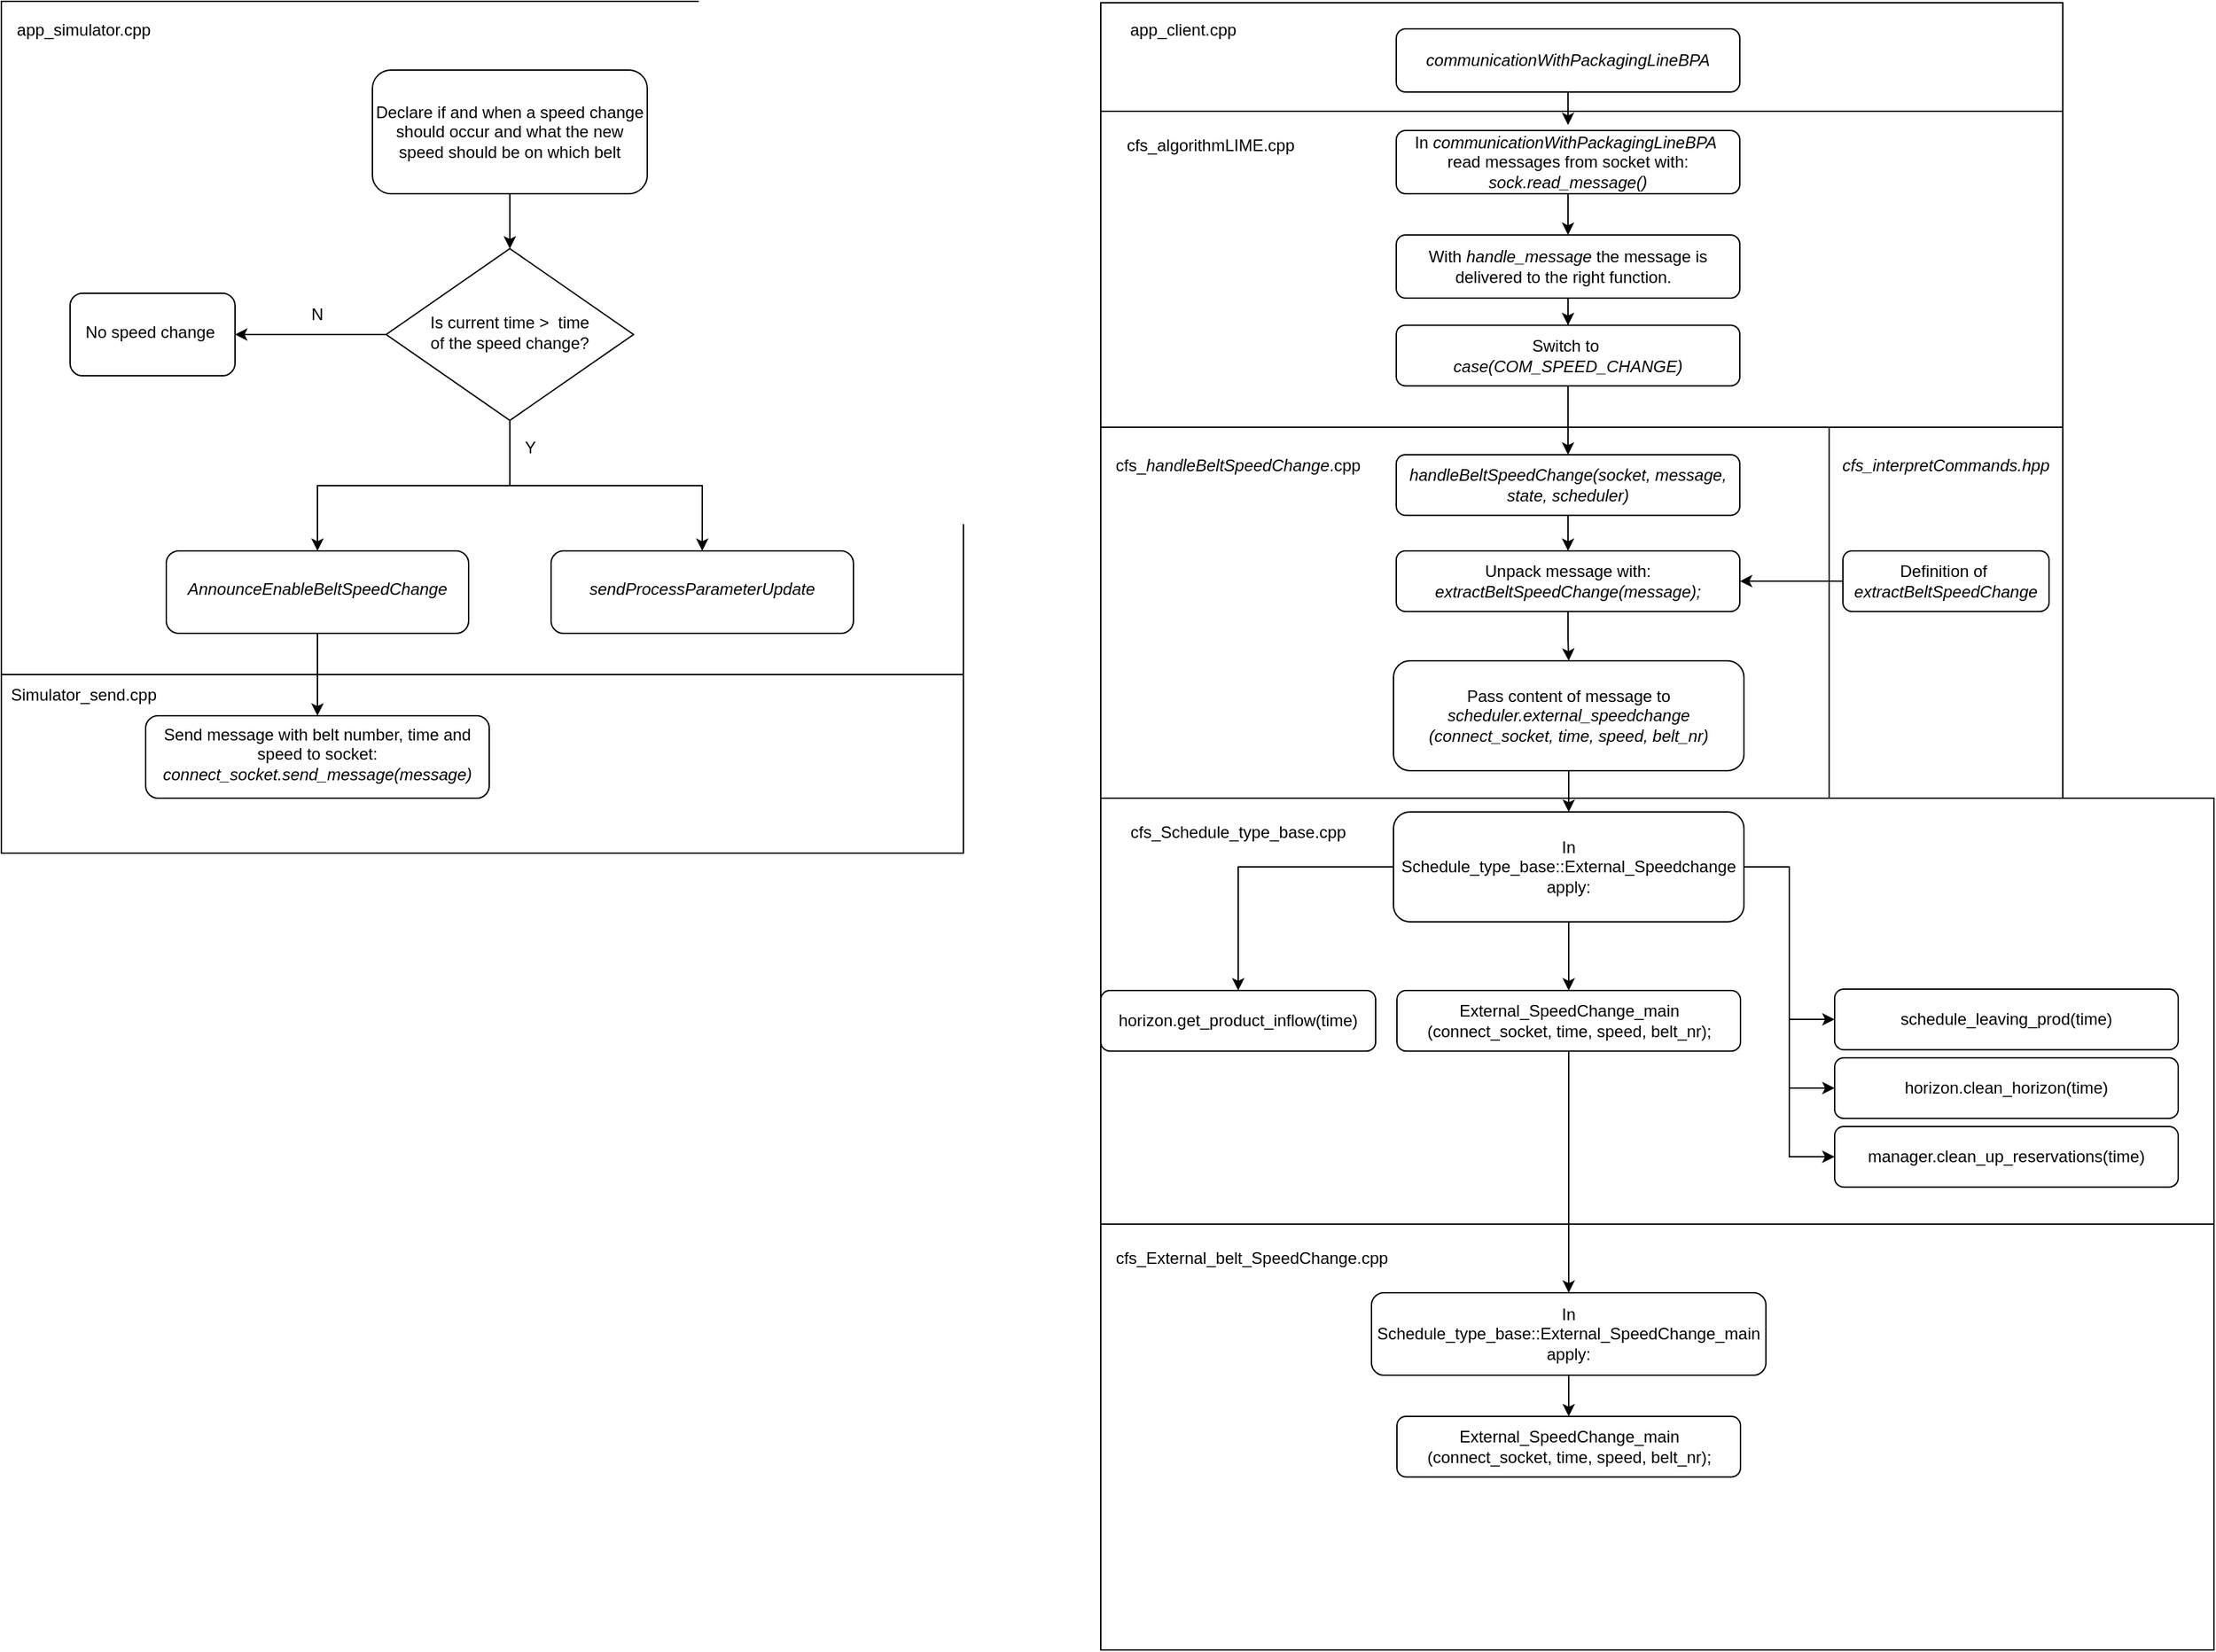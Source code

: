 <mxfile version="18.0.0" type="github">
  <diagram id="C5RBs43oDa-KdzZeNtuy" name="Page-1">
    <mxGraphModel dx="1673" dy="934" grid="1" gridSize="10" guides="1" tooltips="1" connect="1" arrows="1" fold="1" page="1" pageScale="1" pageWidth="3300" pageHeight="4681" math="0" shadow="0">
      <root>
        <mxCell id="WIyWlLk6GJQsqaUBKTNV-0" />
        <mxCell id="WIyWlLk6GJQsqaUBKTNV-1" parent="WIyWlLk6GJQsqaUBKTNV-0" />
        <mxCell id="EYBe7RXyCbwJ-zNvKkWg-32" value="" style="whiteSpace=wrap;html=1;fillColor=none;container=1;" vertex="1" parent="WIyWlLk6GJQsqaUBKTNV-1">
          <mxGeometry x="1310" y="160" width="700" height="230" as="geometry" />
        </mxCell>
        <mxCell id="EYBe7RXyCbwJ-zNvKkWg-35" value="Switch to&amp;nbsp;&lt;br&gt;&amp;nbsp;&lt;i&gt;case(COM_SPEED_CHANGE)&lt;/i&gt;&amp;nbsp;" style="rounded=1;whiteSpace=wrap;html=1;fontSize=12;glass=0;strokeWidth=1;shadow=0;" vertex="1" parent="EYBe7RXyCbwJ-zNvKkWg-32">
          <mxGeometry x="215" y="155.729" width="250" height="44.083" as="geometry" />
        </mxCell>
        <mxCell id="EYBe7RXyCbwJ-zNvKkWg-67" value="" style="whiteSpace=wrap;html=1;fillColor=none;container=1;" vertex="1" parent="WIyWlLk6GJQsqaUBKTNV-1">
          <mxGeometry x="1310" y="660" width="810" height="310" as="geometry" />
        </mxCell>
        <mxCell id="EYBe7RXyCbwJ-zNvKkWg-55" value="In Schedule_type_base::External_Speedchange&lt;br&gt;apply:" style="rounded=1;whiteSpace=wrap;html=1;fontSize=12;glass=0;strokeWidth=1;shadow=0;" vertex="1" parent="EYBe7RXyCbwJ-zNvKkWg-67">
          <mxGeometry x="213" y="10" width="255" height="80" as="geometry" />
        </mxCell>
        <mxCell id="EYBe7RXyCbwJ-zNvKkWg-57" value="External_SpeedChange_main&lt;br&gt;(connect_socket, time, speed, belt_nr);" style="rounded=1;whiteSpace=wrap;html=1;fontSize=12;glass=0;strokeWidth=1;shadow=0;" vertex="1" parent="EYBe7RXyCbwJ-zNvKkWg-67">
          <mxGeometry x="215.5" y="139.999" width="250" height="44.083" as="geometry" />
        </mxCell>
        <mxCell id="EYBe7RXyCbwJ-zNvKkWg-62" value="" style="edgeStyle=orthogonalEdgeStyle;rounded=0;orthogonalLoop=1;jettySize=auto;html=1;" edge="1" parent="EYBe7RXyCbwJ-zNvKkWg-67" source="EYBe7RXyCbwJ-zNvKkWg-55" target="EYBe7RXyCbwJ-zNvKkWg-57">
          <mxGeometry relative="1" as="geometry" />
        </mxCell>
        <mxCell id="EYBe7RXyCbwJ-zNvKkWg-72" value="cfs_Schedule_type_base.cpp" style="text;html=1;strokeColor=none;fillColor=none;align=center;verticalAlign=middle;whiteSpace=wrap;rounded=0;" vertex="1" parent="EYBe7RXyCbwJ-zNvKkWg-67">
          <mxGeometry x="70" y="10" width="60" height="30" as="geometry" />
        </mxCell>
        <mxCell id="EYBe7RXyCbwJ-zNvKkWg-19" value="" style="whiteSpace=wrap;html=1;fillColor=none;" vertex="1" parent="WIyWlLk6GJQsqaUBKTNV-1">
          <mxGeometry x="510" y="80" width="700" height="490" as="geometry" />
        </mxCell>
        <mxCell id="EYBe7RXyCbwJ-zNvKkWg-10" value="" style="edgeStyle=orthogonalEdgeStyle;rounded=0;orthogonalLoop=1;jettySize=auto;html=1;" edge="1" parent="WIyWlLk6GJQsqaUBKTNV-1" source="EYBe7RXyCbwJ-zNvKkWg-8" target="EYBe7RXyCbwJ-zNvKkWg-9">
          <mxGeometry relative="1" as="geometry" />
        </mxCell>
        <mxCell id="EYBe7RXyCbwJ-zNvKkWg-8" value="Declare if and when a speed change should occur and what the new speed should be on which belt" style="rounded=1;whiteSpace=wrap;html=1;fontSize=12;glass=0;strokeWidth=1;shadow=0;" vertex="1" parent="WIyWlLk6GJQsqaUBKTNV-1">
          <mxGeometry x="780" y="130" width="200" height="90" as="geometry" />
        </mxCell>
        <mxCell id="EYBe7RXyCbwJ-zNvKkWg-12" value="" style="edgeStyle=orthogonalEdgeStyle;rounded=0;orthogonalLoop=1;jettySize=auto;html=1;" edge="1" parent="WIyWlLk6GJQsqaUBKTNV-1" source="EYBe7RXyCbwJ-zNvKkWg-9" target="EYBe7RXyCbwJ-zNvKkWg-11">
          <mxGeometry relative="1" as="geometry" />
        </mxCell>
        <mxCell id="EYBe7RXyCbwJ-zNvKkWg-14" value="" style="edgeStyle=orthogonalEdgeStyle;rounded=0;orthogonalLoop=1;jettySize=auto;html=1;" edge="1" parent="WIyWlLk6GJQsqaUBKTNV-1" source="EYBe7RXyCbwJ-zNvKkWg-9" target="EYBe7RXyCbwJ-zNvKkWg-13">
          <mxGeometry relative="1" as="geometry" />
        </mxCell>
        <mxCell id="EYBe7RXyCbwJ-zNvKkWg-16" style="edgeStyle=orthogonalEdgeStyle;rounded=0;orthogonalLoop=1;jettySize=auto;html=1;" edge="1" parent="WIyWlLk6GJQsqaUBKTNV-1" source="EYBe7RXyCbwJ-zNvKkWg-9" target="EYBe7RXyCbwJ-zNvKkWg-15">
          <mxGeometry relative="1" as="geometry" />
        </mxCell>
        <mxCell id="EYBe7RXyCbwJ-zNvKkWg-9" value="Is current time &amp;gt;&amp;nbsp; time &lt;br&gt;of the speed change?" style="rhombus;whiteSpace=wrap;html=1;shadow=0;fontFamily=Helvetica;fontSize=12;align=center;strokeWidth=1;spacing=6;spacingTop=-4;" vertex="1" parent="WIyWlLk6GJQsqaUBKTNV-1">
          <mxGeometry x="790" y="260" width="180" height="125" as="geometry" />
        </mxCell>
        <mxCell id="EYBe7RXyCbwJ-zNvKkWg-11" value="No speed change&amp;nbsp;" style="rounded=1;whiteSpace=wrap;html=1;shadow=0;strokeWidth=1;spacing=6;spacingTop=-4;" vertex="1" parent="WIyWlLk6GJQsqaUBKTNV-1">
          <mxGeometry x="560" y="292.5" width="120" height="60" as="geometry" />
        </mxCell>
        <mxCell id="EYBe7RXyCbwJ-zNvKkWg-18" value="" style="edgeStyle=orthogonalEdgeStyle;rounded=0;orthogonalLoop=1;jettySize=auto;html=1;" edge="1" parent="WIyWlLk6GJQsqaUBKTNV-1" source="EYBe7RXyCbwJ-zNvKkWg-13" target="EYBe7RXyCbwJ-zNvKkWg-17">
          <mxGeometry relative="1" as="geometry" />
        </mxCell>
        <mxCell id="EYBe7RXyCbwJ-zNvKkWg-13" value="&lt;i&gt;AnnounceEnableBeltSpeedChange&lt;/i&gt;" style="rounded=1;whiteSpace=wrap;html=1;shadow=0;strokeWidth=1;spacing=6;spacingTop=-4;" vertex="1" parent="WIyWlLk6GJQsqaUBKTNV-1">
          <mxGeometry x="630" y="480" width="220" height="60" as="geometry" />
        </mxCell>
        <mxCell id="EYBe7RXyCbwJ-zNvKkWg-15" value="&lt;i&gt;sendProcessParameterUpdate&lt;/i&gt;" style="rounded=1;whiteSpace=wrap;html=1;shadow=0;strokeWidth=1;spacing=6;spacingTop=-4;" vertex="1" parent="WIyWlLk6GJQsqaUBKTNV-1">
          <mxGeometry x="910" y="480" width="220" height="60" as="geometry" />
        </mxCell>
        <mxCell id="EYBe7RXyCbwJ-zNvKkWg-17" value="Send message with belt number, time and speed to socket:&lt;br&gt;&lt;i&gt;connect_socket.send_message(message)&lt;/i&gt;" style="rounded=1;whiteSpace=wrap;html=1;shadow=0;strokeWidth=1;spacing=6;spacingTop=-4;" vertex="1" parent="WIyWlLk6GJQsqaUBKTNV-1">
          <mxGeometry x="615" y="600" width="250" height="60" as="geometry" />
        </mxCell>
        <mxCell id="EYBe7RXyCbwJ-zNvKkWg-21" value="app_simulator.cpp" style="text;html=1;strokeColor=none;fillColor=none;align=center;verticalAlign=middle;whiteSpace=wrap;rounded=0;" vertex="1" parent="WIyWlLk6GJQsqaUBKTNV-1">
          <mxGeometry x="540" y="86" width="60" height="30" as="geometry" />
        </mxCell>
        <mxCell id="EYBe7RXyCbwJ-zNvKkWg-23" value="" style="whiteSpace=wrap;html=1;fillColor=none;" vertex="1" parent="WIyWlLk6GJQsqaUBKTNV-1">
          <mxGeometry x="510" y="570" width="700" height="130" as="geometry" />
        </mxCell>
        <mxCell id="EYBe7RXyCbwJ-zNvKkWg-24" value="Simulator_send.cpp" style="text;html=1;strokeColor=none;fillColor=none;align=center;verticalAlign=middle;whiteSpace=wrap;rounded=0;" vertex="1" parent="WIyWlLk6GJQsqaUBKTNV-1">
          <mxGeometry x="540" y="570" width="60" height="30" as="geometry" />
        </mxCell>
        <mxCell id="EYBe7RXyCbwJ-zNvKkWg-25" value="Y" style="text;html=1;strokeColor=none;fillColor=none;align=center;verticalAlign=middle;whiteSpace=wrap;rounded=0;" vertex="1" parent="WIyWlLk6GJQsqaUBKTNV-1">
          <mxGeometry x="865" y="390" width="60" height="30" as="geometry" />
        </mxCell>
        <mxCell id="EYBe7RXyCbwJ-zNvKkWg-26" value="N" style="text;html=1;strokeColor=none;fillColor=none;align=center;verticalAlign=middle;whiteSpace=wrap;rounded=0;" vertex="1" parent="WIyWlLk6GJQsqaUBKTNV-1">
          <mxGeometry x="710" y="292.5" width="60" height="30" as="geometry" />
        </mxCell>
        <mxCell id="EYBe7RXyCbwJ-zNvKkWg-27" value="" style="whiteSpace=wrap;html=1;fillColor=none;" vertex="1" parent="WIyWlLk6GJQsqaUBKTNV-1">
          <mxGeometry x="1310" y="81" width="700" height="79" as="geometry" />
        </mxCell>
        <mxCell id="EYBe7RXyCbwJ-zNvKkWg-28" value="app_client.cpp" style="text;html=1;strokeColor=none;fillColor=none;align=center;verticalAlign=middle;whiteSpace=wrap;rounded=0;" vertex="1" parent="WIyWlLk6GJQsqaUBKTNV-1">
          <mxGeometry x="1340" y="86" width="60" height="30" as="geometry" />
        </mxCell>
        <mxCell id="EYBe7RXyCbwJ-zNvKkWg-40" style="edgeStyle=orthogonalEdgeStyle;rounded=0;orthogonalLoop=1;jettySize=auto;html=1;entryX=0.5;entryY=0;entryDx=0;entryDy=0;" edge="1" parent="WIyWlLk6GJQsqaUBKTNV-1" source="EYBe7RXyCbwJ-zNvKkWg-29" target="EYBe7RXyCbwJ-zNvKkWg-30">
          <mxGeometry relative="1" as="geometry" />
        </mxCell>
        <mxCell id="EYBe7RXyCbwJ-zNvKkWg-29" value="In&amp;nbsp;&lt;i&gt;communicationWithPackagingLineBPA&amp;nbsp;&lt;/i&gt;&lt;br&gt;read messages from socket with:&lt;br&gt;&lt;i&gt;sock.read_message()&lt;/i&gt;" style="rounded=1;whiteSpace=wrap;html=1;fontSize=12;glass=0;strokeWidth=1;shadow=0;" vertex="1" parent="WIyWlLk6GJQsqaUBKTNV-1">
          <mxGeometry x="1525" y="174" width="250" height="46" as="geometry" />
        </mxCell>
        <mxCell id="EYBe7RXyCbwJ-zNvKkWg-41" style="edgeStyle=orthogonalEdgeStyle;rounded=0;orthogonalLoop=1;jettySize=auto;html=1;" edge="1" parent="WIyWlLk6GJQsqaUBKTNV-1" source="EYBe7RXyCbwJ-zNvKkWg-30" target="EYBe7RXyCbwJ-zNvKkWg-35">
          <mxGeometry relative="1" as="geometry" />
        </mxCell>
        <mxCell id="EYBe7RXyCbwJ-zNvKkWg-30" value="With &lt;i&gt;handle_message &lt;/i&gt;the message is delivered to the right function.&amp;nbsp;&amp;nbsp;" style="rounded=1;whiteSpace=wrap;html=1;fontSize=12;glass=0;strokeWidth=1;shadow=0;" vertex="1" parent="WIyWlLk6GJQsqaUBKTNV-1">
          <mxGeometry x="1525" y="250" width="250" height="46" as="geometry" />
        </mxCell>
        <mxCell id="EYBe7RXyCbwJ-zNvKkWg-38" value="" style="edgeStyle=orthogonalEdgeStyle;rounded=0;orthogonalLoop=1;jettySize=auto;html=1;" edge="1" parent="WIyWlLk6GJQsqaUBKTNV-1" source="EYBe7RXyCbwJ-zNvKkWg-31">
          <mxGeometry relative="1" as="geometry">
            <mxPoint x="1650" y="170" as="targetPoint" />
          </mxGeometry>
        </mxCell>
        <mxCell id="EYBe7RXyCbwJ-zNvKkWg-31" value="&lt;i&gt;communicationWithPackagingLineBPA&lt;/i&gt;" style="rounded=1;whiteSpace=wrap;html=1;fontSize=12;glass=0;strokeWidth=1;shadow=0;" vertex="1" parent="WIyWlLk6GJQsqaUBKTNV-1">
          <mxGeometry x="1525" y="100" width="250" height="46" as="geometry" />
        </mxCell>
        <mxCell id="EYBe7RXyCbwJ-zNvKkWg-33" value="cfs_algorithmLIME.cpp" style="text;html=1;strokeColor=none;fillColor=none;align=center;verticalAlign=middle;whiteSpace=wrap;rounded=0;" vertex="1" parent="WIyWlLk6GJQsqaUBKTNV-1">
          <mxGeometry x="1360" y="170" width="60" height="30" as="geometry" />
        </mxCell>
        <mxCell id="EYBe7RXyCbwJ-zNvKkWg-34" value="" style="whiteSpace=wrap;html=1;fillColor=none;" vertex="1" parent="WIyWlLk6GJQsqaUBKTNV-1">
          <mxGeometry x="1310" y="390" width="530" height="270" as="geometry" />
        </mxCell>
        <mxCell id="EYBe7RXyCbwJ-zNvKkWg-52" value="" style="edgeStyle=orthogonalEdgeStyle;rounded=0;orthogonalLoop=1;jettySize=auto;html=1;" edge="1" parent="WIyWlLk6GJQsqaUBKTNV-1" source="EYBe7RXyCbwJ-zNvKkWg-37" target="EYBe7RXyCbwJ-zNvKkWg-47">
          <mxGeometry relative="1" as="geometry" />
        </mxCell>
        <mxCell id="EYBe7RXyCbwJ-zNvKkWg-37" value="&lt;i&gt;handleBeltSpeedChange(socket, message, state, scheduler)&lt;/i&gt;" style="rounded=1;whiteSpace=wrap;html=1;fontSize=12;glass=0;strokeWidth=1;shadow=0;" vertex="1" parent="WIyWlLk6GJQsqaUBKTNV-1">
          <mxGeometry x="1525" y="409.999" width="250" height="44.083" as="geometry" />
        </mxCell>
        <mxCell id="EYBe7RXyCbwJ-zNvKkWg-42" style="edgeStyle=orthogonalEdgeStyle;rounded=0;orthogonalLoop=1;jettySize=auto;html=1;entryX=0.5;entryY=0;entryDx=0;entryDy=0;" edge="1" parent="WIyWlLk6GJQsqaUBKTNV-1" source="EYBe7RXyCbwJ-zNvKkWg-35" target="EYBe7RXyCbwJ-zNvKkWg-37">
          <mxGeometry relative="1" as="geometry" />
        </mxCell>
        <mxCell id="EYBe7RXyCbwJ-zNvKkWg-43" value="cfs_&lt;i&gt;handleBeltSpeedChange&lt;/i&gt;.cpp" style="text;html=1;strokeColor=none;fillColor=none;align=center;verticalAlign=middle;whiteSpace=wrap;rounded=0;" vertex="1" parent="WIyWlLk6GJQsqaUBKTNV-1">
          <mxGeometry x="1380" y="403" width="60" height="30" as="geometry" />
        </mxCell>
        <mxCell id="EYBe7RXyCbwJ-zNvKkWg-70" value="" style="edgeStyle=orthogonalEdgeStyle;rounded=0;orthogonalLoop=1;jettySize=auto;html=1;" edge="1" parent="WIyWlLk6GJQsqaUBKTNV-1" source="EYBe7RXyCbwJ-zNvKkWg-47" target="EYBe7RXyCbwJ-zNvKkWg-54">
          <mxGeometry relative="1" as="geometry" />
        </mxCell>
        <mxCell id="EYBe7RXyCbwJ-zNvKkWg-47" value="Unpack message with:&lt;i&gt; extractBeltSpeedChange(message);&lt;/i&gt;" style="rounded=1;whiteSpace=wrap;html=1;fontSize=12;glass=0;strokeWidth=1;shadow=0;" vertex="1" parent="WIyWlLk6GJQsqaUBKTNV-1">
          <mxGeometry x="1525" y="479.999" width="250" height="44.083" as="geometry" />
        </mxCell>
        <mxCell id="EYBe7RXyCbwJ-zNvKkWg-48" value="" style="whiteSpace=wrap;html=1;fillColor=none;" vertex="1" parent="WIyWlLk6GJQsqaUBKTNV-1">
          <mxGeometry x="1840" y="390" width="170" height="270" as="geometry" />
        </mxCell>
        <mxCell id="EYBe7RXyCbwJ-zNvKkWg-49" value="&lt;i&gt;cfs_interpretCommands.hpp&lt;/i&gt;" style="text;html=1;strokeColor=none;fillColor=none;align=center;verticalAlign=middle;whiteSpace=wrap;rounded=0;" vertex="1" parent="WIyWlLk6GJQsqaUBKTNV-1">
          <mxGeometry x="1895" y="403" width="60" height="30" as="geometry" />
        </mxCell>
        <mxCell id="EYBe7RXyCbwJ-zNvKkWg-51" value="" style="edgeStyle=orthogonalEdgeStyle;rounded=0;orthogonalLoop=1;jettySize=auto;html=1;" edge="1" parent="WIyWlLk6GJQsqaUBKTNV-1" source="EYBe7RXyCbwJ-zNvKkWg-50" target="EYBe7RXyCbwJ-zNvKkWg-47">
          <mxGeometry relative="1" as="geometry" />
        </mxCell>
        <mxCell id="EYBe7RXyCbwJ-zNvKkWg-50" value="Definition of&amp;nbsp;&lt;br&gt;&lt;i&gt;extractBeltSpeedChange&lt;/i&gt;" style="rounded=1;whiteSpace=wrap;html=1;fontSize=12;glass=0;strokeWidth=1;shadow=0;" vertex="1" parent="WIyWlLk6GJQsqaUBKTNV-1">
          <mxGeometry x="1850" y="480" width="150" height="44.08" as="geometry" />
        </mxCell>
        <mxCell id="EYBe7RXyCbwJ-zNvKkWg-71" value="" style="edgeStyle=orthogonalEdgeStyle;rounded=0;orthogonalLoop=1;jettySize=auto;html=1;" edge="1" parent="WIyWlLk6GJQsqaUBKTNV-1" source="EYBe7RXyCbwJ-zNvKkWg-54" target="EYBe7RXyCbwJ-zNvKkWg-55">
          <mxGeometry relative="1" as="geometry" />
        </mxCell>
        <mxCell id="EYBe7RXyCbwJ-zNvKkWg-54" value="Pass content of message to &lt;i&gt;scheduler.external_speedchange&lt;br&gt;(connect_socket, time, speed, belt_nr)&lt;/i&gt;" style="rounded=1;whiteSpace=wrap;html=1;fontSize=12;glass=0;strokeWidth=1;shadow=0;" vertex="1" parent="WIyWlLk6GJQsqaUBKTNV-1">
          <mxGeometry x="1523" y="560" width="255" height="80" as="geometry" />
        </mxCell>
        <mxCell id="EYBe7RXyCbwJ-zNvKkWg-63" style="edgeStyle=orthogonalEdgeStyle;rounded=0;orthogonalLoop=1;jettySize=auto;html=1;" edge="1" parent="WIyWlLk6GJQsqaUBKTNV-1" source="EYBe7RXyCbwJ-zNvKkWg-55" target="EYBe7RXyCbwJ-zNvKkWg-56">
          <mxGeometry relative="1" as="geometry" />
        </mxCell>
        <mxCell id="EYBe7RXyCbwJ-zNvKkWg-64" style="edgeStyle=orthogonalEdgeStyle;rounded=0;orthogonalLoop=1;jettySize=auto;html=1;entryX=0;entryY=0.5;entryDx=0;entryDy=0;" edge="1" parent="WIyWlLk6GJQsqaUBKTNV-1" source="EYBe7RXyCbwJ-zNvKkWg-55" target="EYBe7RXyCbwJ-zNvKkWg-58">
          <mxGeometry relative="1" as="geometry" />
        </mxCell>
        <mxCell id="EYBe7RXyCbwJ-zNvKkWg-65" style="edgeStyle=orthogonalEdgeStyle;rounded=0;orthogonalLoop=1;jettySize=auto;html=1;entryX=0;entryY=0.5;entryDx=0;entryDy=0;" edge="1" parent="WIyWlLk6GJQsqaUBKTNV-1" source="EYBe7RXyCbwJ-zNvKkWg-55" target="EYBe7RXyCbwJ-zNvKkWg-59">
          <mxGeometry relative="1" as="geometry" />
        </mxCell>
        <mxCell id="EYBe7RXyCbwJ-zNvKkWg-66" style="edgeStyle=orthogonalEdgeStyle;rounded=0;orthogonalLoop=1;jettySize=auto;html=1;entryX=0;entryY=0.5;entryDx=0;entryDy=0;" edge="1" parent="WIyWlLk6GJQsqaUBKTNV-1" source="EYBe7RXyCbwJ-zNvKkWg-55" target="EYBe7RXyCbwJ-zNvKkWg-60">
          <mxGeometry relative="1" as="geometry" />
        </mxCell>
        <mxCell id="EYBe7RXyCbwJ-zNvKkWg-56" value="horizon.get_product_inflow(time)" style="rounded=1;whiteSpace=wrap;html=1;fontSize=12;glass=0;strokeWidth=1;shadow=0;" vertex="1" parent="WIyWlLk6GJQsqaUBKTNV-1">
          <mxGeometry x="1310" y="800" width="200" height="44.08" as="geometry" />
        </mxCell>
        <mxCell id="EYBe7RXyCbwJ-zNvKkWg-58" value="schedule_leaving_prod(time)" style="rounded=1;whiteSpace=wrap;html=1;fontSize=12;glass=0;strokeWidth=1;shadow=0;" vertex="1" parent="WIyWlLk6GJQsqaUBKTNV-1">
          <mxGeometry x="1844" y="798.999" width="250" height="44.083" as="geometry" />
        </mxCell>
        <mxCell id="EYBe7RXyCbwJ-zNvKkWg-59" value="horizon.clean_horizon(time)" style="rounded=1;whiteSpace=wrap;html=1;fontSize=12;glass=0;strokeWidth=1;shadow=0;" vertex="1" parent="WIyWlLk6GJQsqaUBKTNV-1">
          <mxGeometry x="1844" y="848.999" width="250" height="44.083" as="geometry" />
        </mxCell>
        <mxCell id="EYBe7RXyCbwJ-zNvKkWg-60" value="manager.clean_up_reservations(time)" style="rounded=1;whiteSpace=wrap;html=1;fontSize=12;glass=0;strokeWidth=1;shadow=0;" vertex="1" parent="WIyWlLk6GJQsqaUBKTNV-1">
          <mxGeometry x="1844" y="898.999" width="250" height="44.083" as="geometry" />
        </mxCell>
        <mxCell id="EYBe7RXyCbwJ-zNvKkWg-78" value="" style="whiteSpace=wrap;html=1;fillColor=none;container=1;" vertex="1" parent="WIyWlLk6GJQsqaUBKTNV-1">
          <mxGeometry x="1310" y="970" width="810" height="310" as="geometry" />
        </mxCell>
        <mxCell id="EYBe7RXyCbwJ-zNvKkWg-79" value="In Schedule_type_base::External_SpeedChange_main&lt;br&gt;apply:" style="rounded=1;whiteSpace=wrap;html=1;fontSize=12;glass=0;strokeWidth=1;shadow=0;" vertex="1" parent="EYBe7RXyCbwJ-zNvKkWg-78">
          <mxGeometry x="197" y="50" width="287" height="60" as="geometry" />
        </mxCell>
        <mxCell id="EYBe7RXyCbwJ-zNvKkWg-80" value="External_SpeedChange_main&lt;br&gt;(connect_socket, time, speed, belt_nr);" style="rounded=1;whiteSpace=wrap;html=1;fontSize=12;glass=0;strokeWidth=1;shadow=0;" vertex="1" parent="EYBe7RXyCbwJ-zNvKkWg-78">
          <mxGeometry x="215.5" y="139.999" width="250" height="44.083" as="geometry" />
        </mxCell>
        <mxCell id="EYBe7RXyCbwJ-zNvKkWg-81" value="" style="edgeStyle=orthogonalEdgeStyle;rounded=0;orthogonalLoop=1;jettySize=auto;html=1;" edge="1" parent="EYBe7RXyCbwJ-zNvKkWg-78" source="EYBe7RXyCbwJ-zNvKkWg-79" target="EYBe7RXyCbwJ-zNvKkWg-80">
          <mxGeometry relative="1" as="geometry" />
        </mxCell>
        <mxCell id="EYBe7RXyCbwJ-zNvKkWg-82" value="cfs_External_belt_SpeedChange.cpp" style="text;html=1;strokeColor=none;fillColor=none;align=center;verticalAlign=middle;whiteSpace=wrap;rounded=0;" vertex="1" parent="EYBe7RXyCbwJ-zNvKkWg-78">
          <mxGeometry x="80" y="10" width="60" height="30" as="geometry" />
        </mxCell>
        <mxCell id="EYBe7RXyCbwJ-zNvKkWg-83" style="edgeStyle=orthogonalEdgeStyle;rounded=0;orthogonalLoop=1;jettySize=auto;html=1;" edge="1" parent="WIyWlLk6GJQsqaUBKTNV-1" source="EYBe7RXyCbwJ-zNvKkWg-57" target="EYBe7RXyCbwJ-zNvKkWg-79">
          <mxGeometry relative="1" as="geometry" />
        </mxCell>
      </root>
    </mxGraphModel>
  </diagram>
</mxfile>
